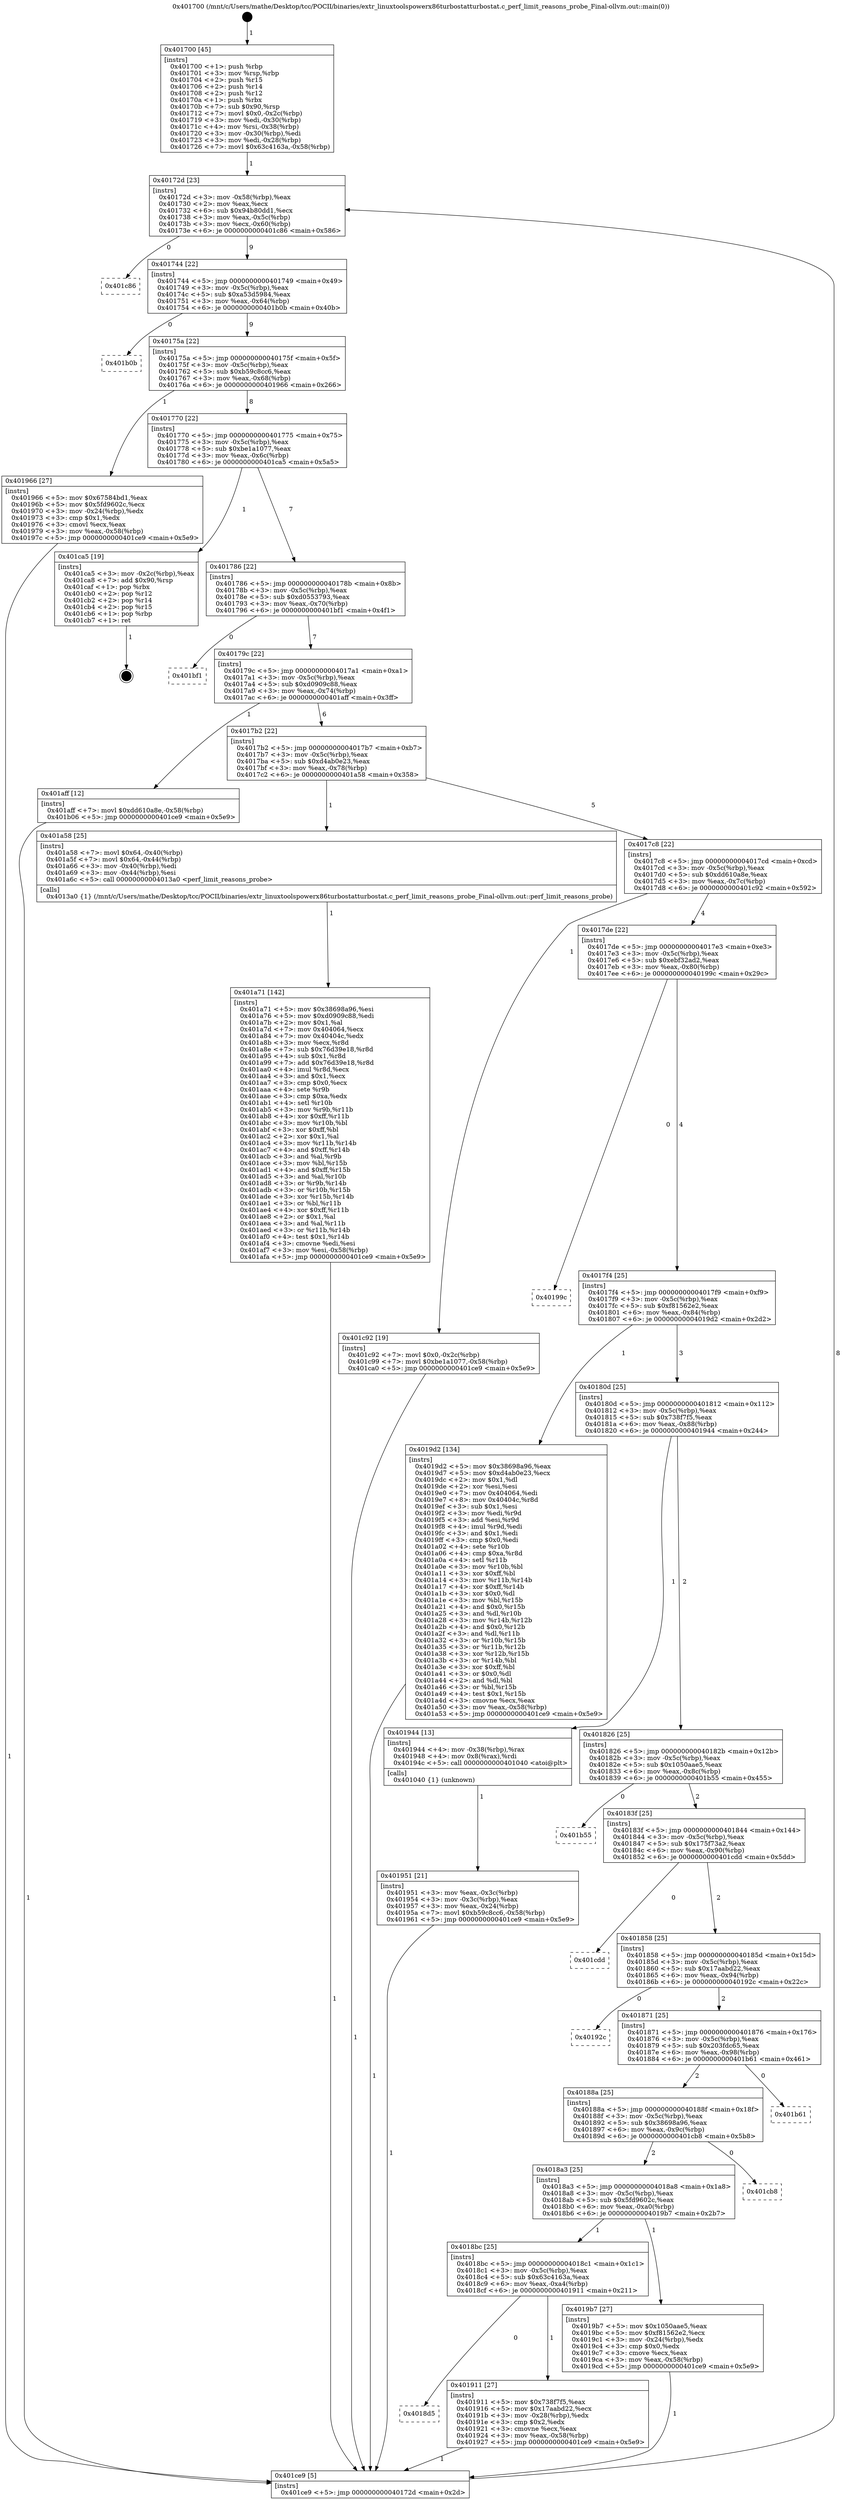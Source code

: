 digraph "0x401700" {
  label = "0x401700 (/mnt/c/Users/mathe/Desktop/tcc/POCII/binaries/extr_linuxtoolspowerx86turbostatturbostat.c_perf_limit_reasons_probe_Final-ollvm.out::main(0))"
  labelloc = "t"
  node[shape=record]

  Entry [label="",width=0.3,height=0.3,shape=circle,fillcolor=black,style=filled]
  "0x40172d" [label="{
     0x40172d [23]\l
     | [instrs]\l
     &nbsp;&nbsp;0x40172d \<+3\>: mov -0x58(%rbp),%eax\l
     &nbsp;&nbsp;0x401730 \<+2\>: mov %eax,%ecx\l
     &nbsp;&nbsp;0x401732 \<+6\>: sub $0x94b80dd1,%ecx\l
     &nbsp;&nbsp;0x401738 \<+3\>: mov %eax,-0x5c(%rbp)\l
     &nbsp;&nbsp;0x40173b \<+3\>: mov %ecx,-0x60(%rbp)\l
     &nbsp;&nbsp;0x40173e \<+6\>: je 0000000000401c86 \<main+0x586\>\l
  }"]
  "0x401c86" [label="{
     0x401c86\l
  }", style=dashed]
  "0x401744" [label="{
     0x401744 [22]\l
     | [instrs]\l
     &nbsp;&nbsp;0x401744 \<+5\>: jmp 0000000000401749 \<main+0x49\>\l
     &nbsp;&nbsp;0x401749 \<+3\>: mov -0x5c(%rbp),%eax\l
     &nbsp;&nbsp;0x40174c \<+5\>: sub $0xa53d5984,%eax\l
     &nbsp;&nbsp;0x401751 \<+3\>: mov %eax,-0x64(%rbp)\l
     &nbsp;&nbsp;0x401754 \<+6\>: je 0000000000401b0b \<main+0x40b\>\l
  }"]
  Exit [label="",width=0.3,height=0.3,shape=circle,fillcolor=black,style=filled,peripheries=2]
  "0x401b0b" [label="{
     0x401b0b\l
  }", style=dashed]
  "0x40175a" [label="{
     0x40175a [22]\l
     | [instrs]\l
     &nbsp;&nbsp;0x40175a \<+5\>: jmp 000000000040175f \<main+0x5f\>\l
     &nbsp;&nbsp;0x40175f \<+3\>: mov -0x5c(%rbp),%eax\l
     &nbsp;&nbsp;0x401762 \<+5\>: sub $0xb59c8cc6,%eax\l
     &nbsp;&nbsp;0x401767 \<+3\>: mov %eax,-0x68(%rbp)\l
     &nbsp;&nbsp;0x40176a \<+6\>: je 0000000000401966 \<main+0x266\>\l
  }"]
  "0x401a71" [label="{
     0x401a71 [142]\l
     | [instrs]\l
     &nbsp;&nbsp;0x401a71 \<+5\>: mov $0x38698a96,%esi\l
     &nbsp;&nbsp;0x401a76 \<+5\>: mov $0xd0909c88,%edi\l
     &nbsp;&nbsp;0x401a7b \<+2\>: mov $0x1,%al\l
     &nbsp;&nbsp;0x401a7d \<+7\>: mov 0x404064,%ecx\l
     &nbsp;&nbsp;0x401a84 \<+7\>: mov 0x40404c,%edx\l
     &nbsp;&nbsp;0x401a8b \<+3\>: mov %ecx,%r8d\l
     &nbsp;&nbsp;0x401a8e \<+7\>: sub $0x76d39e18,%r8d\l
     &nbsp;&nbsp;0x401a95 \<+4\>: sub $0x1,%r8d\l
     &nbsp;&nbsp;0x401a99 \<+7\>: add $0x76d39e18,%r8d\l
     &nbsp;&nbsp;0x401aa0 \<+4\>: imul %r8d,%ecx\l
     &nbsp;&nbsp;0x401aa4 \<+3\>: and $0x1,%ecx\l
     &nbsp;&nbsp;0x401aa7 \<+3\>: cmp $0x0,%ecx\l
     &nbsp;&nbsp;0x401aaa \<+4\>: sete %r9b\l
     &nbsp;&nbsp;0x401aae \<+3\>: cmp $0xa,%edx\l
     &nbsp;&nbsp;0x401ab1 \<+4\>: setl %r10b\l
     &nbsp;&nbsp;0x401ab5 \<+3\>: mov %r9b,%r11b\l
     &nbsp;&nbsp;0x401ab8 \<+4\>: xor $0xff,%r11b\l
     &nbsp;&nbsp;0x401abc \<+3\>: mov %r10b,%bl\l
     &nbsp;&nbsp;0x401abf \<+3\>: xor $0xff,%bl\l
     &nbsp;&nbsp;0x401ac2 \<+2\>: xor $0x1,%al\l
     &nbsp;&nbsp;0x401ac4 \<+3\>: mov %r11b,%r14b\l
     &nbsp;&nbsp;0x401ac7 \<+4\>: and $0xff,%r14b\l
     &nbsp;&nbsp;0x401acb \<+3\>: and %al,%r9b\l
     &nbsp;&nbsp;0x401ace \<+3\>: mov %bl,%r15b\l
     &nbsp;&nbsp;0x401ad1 \<+4\>: and $0xff,%r15b\l
     &nbsp;&nbsp;0x401ad5 \<+3\>: and %al,%r10b\l
     &nbsp;&nbsp;0x401ad8 \<+3\>: or %r9b,%r14b\l
     &nbsp;&nbsp;0x401adb \<+3\>: or %r10b,%r15b\l
     &nbsp;&nbsp;0x401ade \<+3\>: xor %r15b,%r14b\l
     &nbsp;&nbsp;0x401ae1 \<+3\>: or %bl,%r11b\l
     &nbsp;&nbsp;0x401ae4 \<+4\>: xor $0xff,%r11b\l
     &nbsp;&nbsp;0x401ae8 \<+2\>: or $0x1,%al\l
     &nbsp;&nbsp;0x401aea \<+3\>: and %al,%r11b\l
     &nbsp;&nbsp;0x401aed \<+3\>: or %r11b,%r14b\l
     &nbsp;&nbsp;0x401af0 \<+4\>: test $0x1,%r14b\l
     &nbsp;&nbsp;0x401af4 \<+3\>: cmovne %edi,%esi\l
     &nbsp;&nbsp;0x401af7 \<+3\>: mov %esi,-0x58(%rbp)\l
     &nbsp;&nbsp;0x401afa \<+5\>: jmp 0000000000401ce9 \<main+0x5e9\>\l
  }"]
  "0x401966" [label="{
     0x401966 [27]\l
     | [instrs]\l
     &nbsp;&nbsp;0x401966 \<+5\>: mov $0x67584bd1,%eax\l
     &nbsp;&nbsp;0x40196b \<+5\>: mov $0x5fd9602c,%ecx\l
     &nbsp;&nbsp;0x401970 \<+3\>: mov -0x24(%rbp),%edx\l
     &nbsp;&nbsp;0x401973 \<+3\>: cmp $0x1,%edx\l
     &nbsp;&nbsp;0x401976 \<+3\>: cmovl %ecx,%eax\l
     &nbsp;&nbsp;0x401979 \<+3\>: mov %eax,-0x58(%rbp)\l
     &nbsp;&nbsp;0x40197c \<+5\>: jmp 0000000000401ce9 \<main+0x5e9\>\l
  }"]
  "0x401770" [label="{
     0x401770 [22]\l
     | [instrs]\l
     &nbsp;&nbsp;0x401770 \<+5\>: jmp 0000000000401775 \<main+0x75\>\l
     &nbsp;&nbsp;0x401775 \<+3\>: mov -0x5c(%rbp),%eax\l
     &nbsp;&nbsp;0x401778 \<+5\>: sub $0xbe1a1077,%eax\l
     &nbsp;&nbsp;0x40177d \<+3\>: mov %eax,-0x6c(%rbp)\l
     &nbsp;&nbsp;0x401780 \<+6\>: je 0000000000401ca5 \<main+0x5a5\>\l
  }"]
  "0x401951" [label="{
     0x401951 [21]\l
     | [instrs]\l
     &nbsp;&nbsp;0x401951 \<+3\>: mov %eax,-0x3c(%rbp)\l
     &nbsp;&nbsp;0x401954 \<+3\>: mov -0x3c(%rbp),%eax\l
     &nbsp;&nbsp;0x401957 \<+3\>: mov %eax,-0x24(%rbp)\l
     &nbsp;&nbsp;0x40195a \<+7\>: movl $0xb59c8cc6,-0x58(%rbp)\l
     &nbsp;&nbsp;0x401961 \<+5\>: jmp 0000000000401ce9 \<main+0x5e9\>\l
  }"]
  "0x401ca5" [label="{
     0x401ca5 [19]\l
     | [instrs]\l
     &nbsp;&nbsp;0x401ca5 \<+3\>: mov -0x2c(%rbp),%eax\l
     &nbsp;&nbsp;0x401ca8 \<+7\>: add $0x90,%rsp\l
     &nbsp;&nbsp;0x401caf \<+1\>: pop %rbx\l
     &nbsp;&nbsp;0x401cb0 \<+2\>: pop %r12\l
     &nbsp;&nbsp;0x401cb2 \<+2\>: pop %r14\l
     &nbsp;&nbsp;0x401cb4 \<+2\>: pop %r15\l
     &nbsp;&nbsp;0x401cb6 \<+1\>: pop %rbp\l
     &nbsp;&nbsp;0x401cb7 \<+1\>: ret\l
  }"]
  "0x401786" [label="{
     0x401786 [22]\l
     | [instrs]\l
     &nbsp;&nbsp;0x401786 \<+5\>: jmp 000000000040178b \<main+0x8b\>\l
     &nbsp;&nbsp;0x40178b \<+3\>: mov -0x5c(%rbp),%eax\l
     &nbsp;&nbsp;0x40178e \<+5\>: sub $0xd0553793,%eax\l
     &nbsp;&nbsp;0x401793 \<+3\>: mov %eax,-0x70(%rbp)\l
     &nbsp;&nbsp;0x401796 \<+6\>: je 0000000000401bf1 \<main+0x4f1\>\l
  }"]
  "0x401700" [label="{
     0x401700 [45]\l
     | [instrs]\l
     &nbsp;&nbsp;0x401700 \<+1\>: push %rbp\l
     &nbsp;&nbsp;0x401701 \<+3\>: mov %rsp,%rbp\l
     &nbsp;&nbsp;0x401704 \<+2\>: push %r15\l
     &nbsp;&nbsp;0x401706 \<+2\>: push %r14\l
     &nbsp;&nbsp;0x401708 \<+2\>: push %r12\l
     &nbsp;&nbsp;0x40170a \<+1\>: push %rbx\l
     &nbsp;&nbsp;0x40170b \<+7\>: sub $0x90,%rsp\l
     &nbsp;&nbsp;0x401712 \<+7\>: movl $0x0,-0x2c(%rbp)\l
     &nbsp;&nbsp;0x401719 \<+3\>: mov %edi,-0x30(%rbp)\l
     &nbsp;&nbsp;0x40171c \<+4\>: mov %rsi,-0x38(%rbp)\l
     &nbsp;&nbsp;0x401720 \<+3\>: mov -0x30(%rbp),%edi\l
     &nbsp;&nbsp;0x401723 \<+3\>: mov %edi,-0x28(%rbp)\l
     &nbsp;&nbsp;0x401726 \<+7\>: movl $0x63c4163a,-0x58(%rbp)\l
  }"]
  "0x401bf1" [label="{
     0x401bf1\l
  }", style=dashed]
  "0x40179c" [label="{
     0x40179c [22]\l
     | [instrs]\l
     &nbsp;&nbsp;0x40179c \<+5\>: jmp 00000000004017a1 \<main+0xa1\>\l
     &nbsp;&nbsp;0x4017a1 \<+3\>: mov -0x5c(%rbp),%eax\l
     &nbsp;&nbsp;0x4017a4 \<+5\>: sub $0xd0909c88,%eax\l
     &nbsp;&nbsp;0x4017a9 \<+3\>: mov %eax,-0x74(%rbp)\l
     &nbsp;&nbsp;0x4017ac \<+6\>: je 0000000000401aff \<main+0x3ff\>\l
  }"]
  "0x401ce9" [label="{
     0x401ce9 [5]\l
     | [instrs]\l
     &nbsp;&nbsp;0x401ce9 \<+5\>: jmp 000000000040172d \<main+0x2d\>\l
  }"]
  "0x401aff" [label="{
     0x401aff [12]\l
     | [instrs]\l
     &nbsp;&nbsp;0x401aff \<+7\>: movl $0xdd610a8e,-0x58(%rbp)\l
     &nbsp;&nbsp;0x401b06 \<+5\>: jmp 0000000000401ce9 \<main+0x5e9\>\l
  }"]
  "0x4017b2" [label="{
     0x4017b2 [22]\l
     | [instrs]\l
     &nbsp;&nbsp;0x4017b2 \<+5\>: jmp 00000000004017b7 \<main+0xb7\>\l
     &nbsp;&nbsp;0x4017b7 \<+3\>: mov -0x5c(%rbp),%eax\l
     &nbsp;&nbsp;0x4017ba \<+5\>: sub $0xd4ab0e23,%eax\l
     &nbsp;&nbsp;0x4017bf \<+3\>: mov %eax,-0x78(%rbp)\l
     &nbsp;&nbsp;0x4017c2 \<+6\>: je 0000000000401a58 \<main+0x358\>\l
  }"]
  "0x4018d5" [label="{
     0x4018d5\l
  }", style=dashed]
  "0x401a58" [label="{
     0x401a58 [25]\l
     | [instrs]\l
     &nbsp;&nbsp;0x401a58 \<+7\>: movl $0x64,-0x40(%rbp)\l
     &nbsp;&nbsp;0x401a5f \<+7\>: movl $0x64,-0x44(%rbp)\l
     &nbsp;&nbsp;0x401a66 \<+3\>: mov -0x40(%rbp),%edi\l
     &nbsp;&nbsp;0x401a69 \<+3\>: mov -0x44(%rbp),%esi\l
     &nbsp;&nbsp;0x401a6c \<+5\>: call 00000000004013a0 \<perf_limit_reasons_probe\>\l
     | [calls]\l
     &nbsp;&nbsp;0x4013a0 \{1\} (/mnt/c/Users/mathe/Desktop/tcc/POCII/binaries/extr_linuxtoolspowerx86turbostatturbostat.c_perf_limit_reasons_probe_Final-ollvm.out::perf_limit_reasons_probe)\l
  }"]
  "0x4017c8" [label="{
     0x4017c8 [22]\l
     | [instrs]\l
     &nbsp;&nbsp;0x4017c8 \<+5\>: jmp 00000000004017cd \<main+0xcd\>\l
     &nbsp;&nbsp;0x4017cd \<+3\>: mov -0x5c(%rbp),%eax\l
     &nbsp;&nbsp;0x4017d0 \<+5\>: sub $0xdd610a8e,%eax\l
     &nbsp;&nbsp;0x4017d5 \<+3\>: mov %eax,-0x7c(%rbp)\l
     &nbsp;&nbsp;0x4017d8 \<+6\>: je 0000000000401c92 \<main+0x592\>\l
  }"]
  "0x401911" [label="{
     0x401911 [27]\l
     | [instrs]\l
     &nbsp;&nbsp;0x401911 \<+5\>: mov $0x738f7f5,%eax\l
     &nbsp;&nbsp;0x401916 \<+5\>: mov $0x17aabd22,%ecx\l
     &nbsp;&nbsp;0x40191b \<+3\>: mov -0x28(%rbp),%edx\l
     &nbsp;&nbsp;0x40191e \<+3\>: cmp $0x2,%edx\l
     &nbsp;&nbsp;0x401921 \<+3\>: cmovne %ecx,%eax\l
     &nbsp;&nbsp;0x401924 \<+3\>: mov %eax,-0x58(%rbp)\l
     &nbsp;&nbsp;0x401927 \<+5\>: jmp 0000000000401ce9 \<main+0x5e9\>\l
  }"]
  "0x401c92" [label="{
     0x401c92 [19]\l
     | [instrs]\l
     &nbsp;&nbsp;0x401c92 \<+7\>: movl $0x0,-0x2c(%rbp)\l
     &nbsp;&nbsp;0x401c99 \<+7\>: movl $0xbe1a1077,-0x58(%rbp)\l
     &nbsp;&nbsp;0x401ca0 \<+5\>: jmp 0000000000401ce9 \<main+0x5e9\>\l
  }"]
  "0x4017de" [label="{
     0x4017de [22]\l
     | [instrs]\l
     &nbsp;&nbsp;0x4017de \<+5\>: jmp 00000000004017e3 \<main+0xe3\>\l
     &nbsp;&nbsp;0x4017e3 \<+3\>: mov -0x5c(%rbp),%eax\l
     &nbsp;&nbsp;0x4017e6 \<+5\>: sub $0xebf32ad2,%eax\l
     &nbsp;&nbsp;0x4017eb \<+3\>: mov %eax,-0x80(%rbp)\l
     &nbsp;&nbsp;0x4017ee \<+6\>: je 000000000040199c \<main+0x29c\>\l
  }"]
  "0x4018bc" [label="{
     0x4018bc [25]\l
     | [instrs]\l
     &nbsp;&nbsp;0x4018bc \<+5\>: jmp 00000000004018c1 \<main+0x1c1\>\l
     &nbsp;&nbsp;0x4018c1 \<+3\>: mov -0x5c(%rbp),%eax\l
     &nbsp;&nbsp;0x4018c4 \<+5\>: sub $0x63c4163a,%eax\l
     &nbsp;&nbsp;0x4018c9 \<+6\>: mov %eax,-0xa4(%rbp)\l
     &nbsp;&nbsp;0x4018cf \<+6\>: je 0000000000401911 \<main+0x211\>\l
  }"]
  "0x40199c" [label="{
     0x40199c\l
  }", style=dashed]
  "0x4017f4" [label="{
     0x4017f4 [25]\l
     | [instrs]\l
     &nbsp;&nbsp;0x4017f4 \<+5\>: jmp 00000000004017f9 \<main+0xf9\>\l
     &nbsp;&nbsp;0x4017f9 \<+3\>: mov -0x5c(%rbp),%eax\l
     &nbsp;&nbsp;0x4017fc \<+5\>: sub $0xf81562e2,%eax\l
     &nbsp;&nbsp;0x401801 \<+6\>: mov %eax,-0x84(%rbp)\l
     &nbsp;&nbsp;0x401807 \<+6\>: je 00000000004019d2 \<main+0x2d2\>\l
  }"]
  "0x4019b7" [label="{
     0x4019b7 [27]\l
     | [instrs]\l
     &nbsp;&nbsp;0x4019b7 \<+5\>: mov $0x1050aae5,%eax\l
     &nbsp;&nbsp;0x4019bc \<+5\>: mov $0xf81562e2,%ecx\l
     &nbsp;&nbsp;0x4019c1 \<+3\>: mov -0x24(%rbp),%edx\l
     &nbsp;&nbsp;0x4019c4 \<+3\>: cmp $0x0,%edx\l
     &nbsp;&nbsp;0x4019c7 \<+3\>: cmove %ecx,%eax\l
     &nbsp;&nbsp;0x4019ca \<+3\>: mov %eax,-0x58(%rbp)\l
     &nbsp;&nbsp;0x4019cd \<+5\>: jmp 0000000000401ce9 \<main+0x5e9\>\l
  }"]
  "0x4019d2" [label="{
     0x4019d2 [134]\l
     | [instrs]\l
     &nbsp;&nbsp;0x4019d2 \<+5\>: mov $0x38698a96,%eax\l
     &nbsp;&nbsp;0x4019d7 \<+5\>: mov $0xd4ab0e23,%ecx\l
     &nbsp;&nbsp;0x4019dc \<+2\>: mov $0x1,%dl\l
     &nbsp;&nbsp;0x4019de \<+2\>: xor %esi,%esi\l
     &nbsp;&nbsp;0x4019e0 \<+7\>: mov 0x404064,%edi\l
     &nbsp;&nbsp;0x4019e7 \<+8\>: mov 0x40404c,%r8d\l
     &nbsp;&nbsp;0x4019ef \<+3\>: sub $0x1,%esi\l
     &nbsp;&nbsp;0x4019f2 \<+3\>: mov %edi,%r9d\l
     &nbsp;&nbsp;0x4019f5 \<+3\>: add %esi,%r9d\l
     &nbsp;&nbsp;0x4019f8 \<+4\>: imul %r9d,%edi\l
     &nbsp;&nbsp;0x4019fc \<+3\>: and $0x1,%edi\l
     &nbsp;&nbsp;0x4019ff \<+3\>: cmp $0x0,%edi\l
     &nbsp;&nbsp;0x401a02 \<+4\>: sete %r10b\l
     &nbsp;&nbsp;0x401a06 \<+4\>: cmp $0xa,%r8d\l
     &nbsp;&nbsp;0x401a0a \<+4\>: setl %r11b\l
     &nbsp;&nbsp;0x401a0e \<+3\>: mov %r10b,%bl\l
     &nbsp;&nbsp;0x401a11 \<+3\>: xor $0xff,%bl\l
     &nbsp;&nbsp;0x401a14 \<+3\>: mov %r11b,%r14b\l
     &nbsp;&nbsp;0x401a17 \<+4\>: xor $0xff,%r14b\l
     &nbsp;&nbsp;0x401a1b \<+3\>: xor $0x0,%dl\l
     &nbsp;&nbsp;0x401a1e \<+3\>: mov %bl,%r15b\l
     &nbsp;&nbsp;0x401a21 \<+4\>: and $0x0,%r15b\l
     &nbsp;&nbsp;0x401a25 \<+3\>: and %dl,%r10b\l
     &nbsp;&nbsp;0x401a28 \<+3\>: mov %r14b,%r12b\l
     &nbsp;&nbsp;0x401a2b \<+4\>: and $0x0,%r12b\l
     &nbsp;&nbsp;0x401a2f \<+3\>: and %dl,%r11b\l
     &nbsp;&nbsp;0x401a32 \<+3\>: or %r10b,%r15b\l
     &nbsp;&nbsp;0x401a35 \<+3\>: or %r11b,%r12b\l
     &nbsp;&nbsp;0x401a38 \<+3\>: xor %r12b,%r15b\l
     &nbsp;&nbsp;0x401a3b \<+3\>: or %r14b,%bl\l
     &nbsp;&nbsp;0x401a3e \<+3\>: xor $0xff,%bl\l
     &nbsp;&nbsp;0x401a41 \<+3\>: or $0x0,%dl\l
     &nbsp;&nbsp;0x401a44 \<+2\>: and %dl,%bl\l
     &nbsp;&nbsp;0x401a46 \<+3\>: or %bl,%r15b\l
     &nbsp;&nbsp;0x401a49 \<+4\>: test $0x1,%r15b\l
     &nbsp;&nbsp;0x401a4d \<+3\>: cmovne %ecx,%eax\l
     &nbsp;&nbsp;0x401a50 \<+3\>: mov %eax,-0x58(%rbp)\l
     &nbsp;&nbsp;0x401a53 \<+5\>: jmp 0000000000401ce9 \<main+0x5e9\>\l
  }"]
  "0x40180d" [label="{
     0x40180d [25]\l
     | [instrs]\l
     &nbsp;&nbsp;0x40180d \<+5\>: jmp 0000000000401812 \<main+0x112\>\l
     &nbsp;&nbsp;0x401812 \<+3\>: mov -0x5c(%rbp),%eax\l
     &nbsp;&nbsp;0x401815 \<+5\>: sub $0x738f7f5,%eax\l
     &nbsp;&nbsp;0x40181a \<+6\>: mov %eax,-0x88(%rbp)\l
     &nbsp;&nbsp;0x401820 \<+6\>: je 0000000000401944 \<main+0x244\>\l
  }"]
  "0x4018a3" [label="{
     0x4018a3 [25]\l
     | [instrs]\l
     &nbsp;&nbsp;0x4018a3 \<+5\>: jmp 00000000004018a8 \<main+0x1a8\>\l
     &nbsp;&nbsp;0x4018a8 \<+3\>: mov -0x5c(%rbp),%eax\l
     &nbsp;&nbsp;0x4018ab \<+5\>: sub $0x5fd9602c,%eax\l
     &nbsp;&nbsp;0x4018b0 \<+6\>: mov %eax,-0xa0(%rbp)\l
     &nbsp;&nbsp;0x4018b6 \<+6\>: je 00000000004019b7 \<main+0x2b7\>\l
  }"]
  "0x401944" [label="{
     0x401944 [13]\l
     | [instrs]\l
     &nbsp;&nbsp;0x401944 \<+4\>: mov -0x38(%rbp),%rax\l
     &nbsp;&nbsp;0x401948 \<+4\>: mov 0x8(%rax),%rdi\l
     &nbsp;&nbsp;0x40194c \<+5\>: call 0000000000401040 \<atoi@plt\>\l
     | [calls]\l
     &nbsp;&nbsp;0x401040 \{1\} (unknown)\l
  }"]
  "0x401826" [label="{
     0x401826 [25]\l
     | [instrs]\l
     &nbsp;&nbsp;0x401826 \<+5\>: jmp 000000000040182b \<main+0x12b\>\l
     &nbsp;&nbsp;0x40182b \<+3\>: mov -0x5c(%rbp),%eax\l
     &nbsp;&nbsp;0x40182e \<+5\>: sub $0x1050aae5,%eax\l
     &nbsp;&nbsp;0x401833 \<+6\>: mov %eax,-0x8c(%rbp)\l
     &nbsp;&nbsp;0x401839 \<+6\>: je 0000000000401b55 \<main+0x455\>\l
  }"]
  "0x401cb8" [label="{
     0x401cb8\l
  }", style=dashed]
  "0x401b55" [label="{
     0x401b55\l
  }", style=dashed]
  "0x40183f" [label="{
     0x40183f [25]\l
     | [instrs]\l
     &nbsp;&nbsp;0x40183f \<+5\>: jmp 0000000000401844 \<main+0x144\>\l
     &nbsp;&nbsp;0x401844 \<+3\>: mov -0x5c(%rbp),%eax\l
     &nbsp;&nbsp;0x401847 \<+5\>: sub $0x175f73a2,%eax\l
     &nbsp;&nbsp;0x40184c \<+6\>: mov %eax,-0x90(%rbp)\l
     &nbsp;&nbsp;0x401852 \<+6\>: je 0000000000401cdd \<main+0x5dd\>\l
  }"]
  "0x40188a" [label="{
     0x40188a [25]\l
     | [instrs]\l
     &nbsp;&nbsp;0x40188a \<+5\>: jmp 000000000040188f \<main+0x18f\>\l
     &nbsp;&nbsp;0x40188f \<+3\>: mov -0x5c(%rbp),%eax\l
     &nbsp;&nbsp;0x401892 \<+5\>: sub $0x38698a96,%eax\l
     &nbsp;&nbsp;0x401897 \<+6\>: mov %eax,-0x9c(%rbp)\l
     &nbsp;&nbsp;0x40189d \<+6\>: je 0000000000401cb8 \<main+0x5b8\>\l
  }"]
  "0x401cdd" [label="{
     0x401cdd\l
  }", style=dashed]
  "0x401858" [label="{
     0x401858 [25]\l
     | [instrs]\l
     &nbsp;&nbsp;0x401858 \<+5\>: jmp 000000000040185d \<main+0x15d\>\l
     &nbsp;&nbsp;0x40185d \<+3\>: mov -0x5c(%rbp),%eax\l
     &nbsp;&nbsp;0x401860 \<+5\>: sub $0x17aabd22,%eax\l
     &nbsp;&nbsp;0x401865 \<+6\>: mov %eax,-0x94(%rbp)\l
     &nbsp;&nbsp;0x40186b \<+6\>: je 000000000040192c \<main+0x22c\>\l
  }"]
  "0x401b61" [label="{
     0x401b61\l
  }", style=dashed]
  "0x40192c" [label="{
     0x40192c\l
  }", style=dashed]
  "0x401871" [label="{
     0x401871 [25]\l
     | [instrs]\l
     &nbsp;&nbsp;0x401871 \<+5\>: jmp 0000000000401876 \<main+0x176\>\l
     &nbsp;&nbsp;0x401876 \<+3\>: mov -0x5c(%rbp),%eax\l
     &nbsp;&nbsp;0x401879 \<+5\>: sub $0x203fdc65,%eax\l
     &nbsp;&nbsp;0x40187e \<+6\>: mov %eax,-0x98(%rbp)\l
     &nbsp;&nbsp;0x401884 \<+6\>: je 0000000000401b61 \<main+0x461\>\l
  }"]
  Entry -> "0x401700" [label=" 1"]
  "0x40172d" -> "0x401c86" [label=" 0"]
  "0x40172d" -> "0x401744" [label=" 9"]
  "0x401ca5" -> Exit [label=" 1"]
  "0x401744" -> "0x401b0b" [label=" 0"]
  "0x401744" -> "0x40175a" [label=" 9"]
  "0x401c92" -> "0x401ce9" [label=" 1"]
  "0x40175a" -> "0x401966" [label=" 1"]
  "0x40175a" -> "0x401770" [label=" 8"]
  "0x401aff" -> "0x401ce9" [label=" 1"]
  "0x401770" -> "0x401ca5" [label=" 1"]
  "0x401770" -> "0x401786" [label=" 7"]
  "0x401a71" -> "0x401ce9" [label=" 1"]
  "0x401786" -> "0x401bf1" [label=" 0"]
  "0x401786" -> "0x40179c" [label=" 7"]
  "0x401a58" -> "0x401a71" [label=" 1"]
  "0x40179c" -> "0x401aff" [label=" 1"]
  "0x40179c" -> "0x4017b2" [label=" 6"]
  "0x4019d2" -> "0x401ce9" [label=" 1"]
  "0x4017b2" -> "0x401a58" [label=" 1"]
  "0x4017b2" -> "0x4017c8" [label=" 5"]
  "0x4019b7" -> "0x401ce9" [label=" 1"]
  "0x4017c8" -> "0x401c92" [label=" 1"]
  "0x4017c8" -> "0x4017de" [label=" 4"]
  "0x401966" -> "0x401ce9" [label=" 1"]
  "0x4017de" -> "0x40199c" [label=" 0"]
  "0x4017de" -> "0x4017f4" [label=" 4"]
  "0x401944" -> "0x401951" [label=" 1"]
  "0x4017f4" -> "0x4019d2" [label=" 1"]
  "0x4017f4" -> "0x40180d" [label=" 3"]
  "0x401ce9" -> "0x40172d" [label=" 8"]
  "0x40180d" -> "0x401944" [label=" 1"]
  "0x40180d" -> "0x401826" [label=" 2"]
  "0x401911" -> "0x401ce9" [label=" 1"]
  "0x401826" -> "0x401b55" [label=" 0"]
  "0x401826" -> "0x40183f" [label=" 2"]
  "0x4018bc" -> "0x4018d5" [label=" 0"]
  "0x40183f" -> "0x401cdd" [label=" 0"]
  "0x40183f" -> "0x401858" [label=" 2"]
  "0x401951" -> "0x401ce9" [label=" 1"]
  "0x401858" -> "0x40192c" [label=" 0"]
  "0x401858" -> "0x401871" [label=" 2"]
  "0x4018a3" -> "0x4018bc" [label=" 1"]
  "0x401871" -> "0x401b61" [label=" 0"]
  "0x401871" -> "0x40188a" [label=" 2"]
  "0x4018bc" -> "0x401911" [label=" 1"]
  "0x40188a" -> "0x401cb8" [label=" 0"]
  "0x40188a" -> "0x4018a3" [label=" 2"]
  "0x401700" -> "0x40172d" [label=" 1"]
  "0x4018a3" -> "0x4019b7" [label=" 1"]
}

